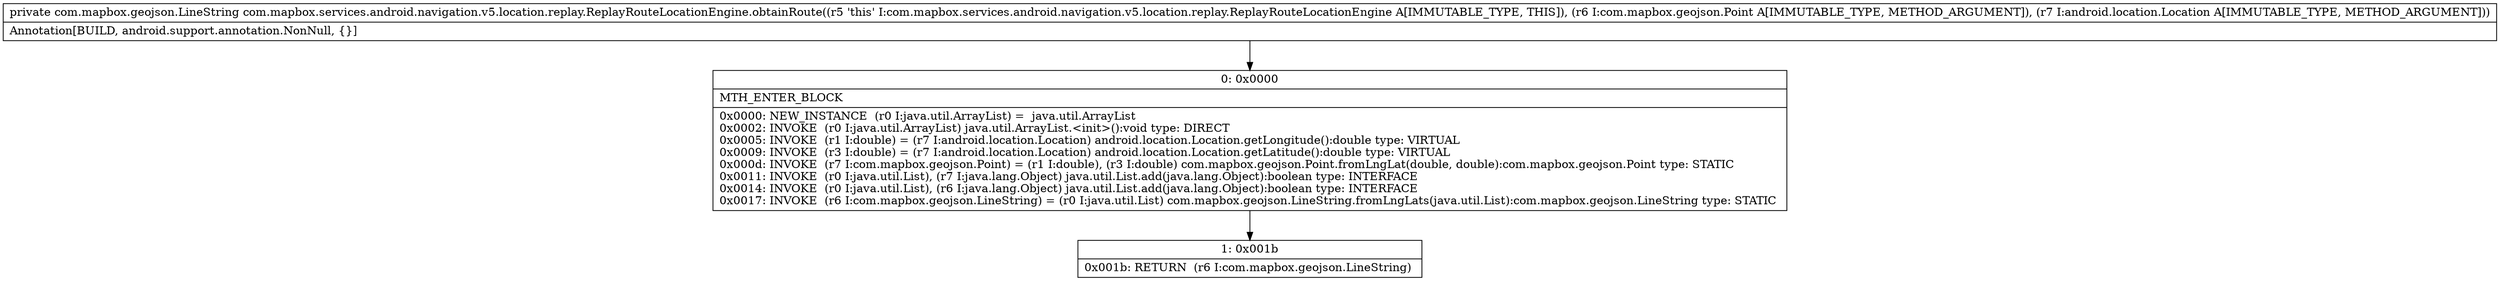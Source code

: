 digraph "CFG forcom.mapbox.services.android.navigation.v5.location.replay.ReplayRouteLocationEngine.obtainRoute(Lcom\/mapbox\/geojson\/Point;Landroid\/location\/Location;)Lcom\/mapbox\/geojson\/LineString;" {
Node_0 [shape=record,label="{0\:\ 0x0000|MTH_ENTER_BLOCK\l|0x0000: NEW_INSTANCE  (r0 I:java.util.ArrayList) =  java.util.ArrayList \l0x0002: INVOKE  (r0 I:java.util.ArrayList) java.util.ArrayList.\<init\>():void type: DIRECT \l0x0005: INVOKE  (r1 I:double) = (r7 I:android.location.Location) android.location.Location.getLongitude():double type: VIRTUAL \l0x0009: INVOKE  (r3 I:double) = (r7 I:android.location.Location) android.location.Location.getLatitude():double type: VIRTUAL \l0x000d: INVOKE  (r7 I:com.mapbox.geojson.Point) = (r1 I:double), (r3 I:double) com.mapbox.geojson.Point.fromLngLat(double, double):com.mapbox.geojson.Point type: STATIC \l0x0011: INVOKE  (r0 I:java.util.List), (r7 I:java.lang.Object) java.util.List.add(java.lang.Object):boolean type: INTERFACE \l0x0014: INVOKE  (r0 I:java.util.List), (r6 I:java.lang.Object) java.util.List.add(java.lang.Object):boolean type: INTERFACE \l0x0017: INVOKE  (r6 I:com.mapbox.geojson.LineString) = (r0 I:java.util.List) com.mapbox.geojson.LineString.fromLngLats(java.util.List):com.mapbox.geojson.LineString type: STATIC \l}"];
Node_1 [shape=record,label="{1\:\ 0x001b|0x001b: RETURN  (r6 I:com.mapbox.geojson.LineString) \l}"];
MethodNode[shape=record,label="{private com.mapbox.geojson.LineString com.mapbox.services.android.navigation.v5.location.replay.ReplayRouteLocationEngine.obtainRoute((r5 'this' I:com.mapbox.services.android.navigation.v5.location.replay.ReplayRouteLocationEngine A[IMMUTABLE_TYPE, THIS]), (r6 I:com.mapbox.geojson.Point A[IMMUTABLE_TYPE, METHOD_ARGUMENT]), (r7 I:android.location.Location A[IMMUTABLE_TYPE, METHOD_ARGUMENT]))  | Annotation[BUILD, android.support.annotation.NonNull, \{\}]\l}"];
MethodNode -> Node_0;
Node_0 -> Node_1;
}

